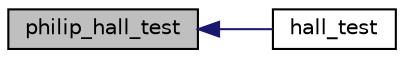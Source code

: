 digraph "philip_hall_test"
{
  edge [fontname="Helvetica",fontsize="10",labelfontname="Helvetica",labelfontsize="10"];
  node [fontname="Helvetica",fontsize="10",shape=record];
  rankdir="LR";
  Node3137 [label="philip_hall_test",height=0.2,width=0.4,color="black", fillcolor="grey75", style="filled", fontcolor="black"];
  Node3137 -> Node3138 [dir="back",color="midnightblue",fontsize="10",style="solid",fontname="Helvetica"];
  Node3138 [label="hall_test",height=0.2,width=0.4,color="black", fillcolor="white", style="filled",URL="$d2/d23/combinatorics_8h.html#a63902d1a255a4aed1b78b317e3d5bee0"];
}

